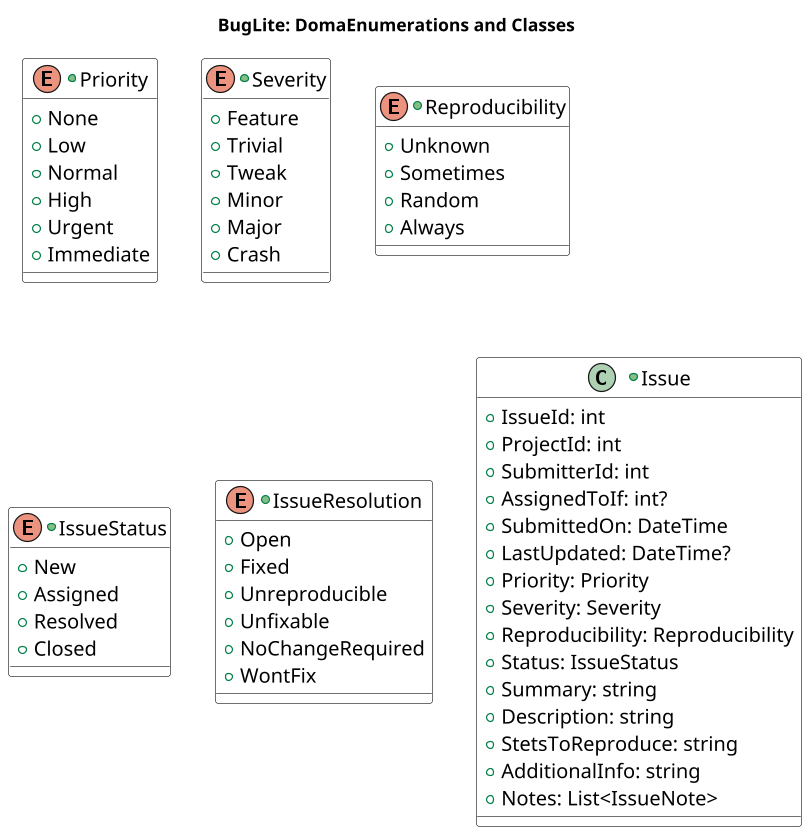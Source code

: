 @startuml

skinparam defaultFontName Consolas
skinparam defaultFontSize 16
skinparam DefaultTextAlignment left
skinparam PackageTitleAlignment left
hide footbox
skinparam dpi 120
skinparam LifelineStrategy solid
skinparam linetype ortho
skinparam ClassBackgroundColor white

title BugLite: DomaEnumerations and Classes

+enum Priority
{
    +None
    +Low
    +Normal
    +High
    +Urgent
    +Immediate
}

+enum Severity
{
    +Feature
    +Trivial
    +Tweak
    +Minor
    +Major
    +Crash
}

+enum Reproducibility
{
    +Unknown
    +Sometimes
    +Random
    +Always
}

+enum IssueStatus
{
    +New
    +Assigned
    +Resolved
    +Closed
}

+enum IssueResolution
{
    +Open
    +Fixed
    +Unreproducible
    +Unfixable
    +NoChangeRequired
    +WontFix
}

+class Issue
{
    +IssueId: int
    +ProjectId: int
    +SubmitterId: int
    +AssignedToIf: int?
    +SubmittedOn: DateTime
    +LastUpdated: DateTime?
    +Priority: Priority
    +Severity: Severity
    +Reproducibility: Reproducibility
    +Status: IssueStatus
    +Summary: string
    +Description: string
    +StetsToReproduce: string
    +AdditionalInfo: string
    +Notes: List<IssueNote>
}
@enduml